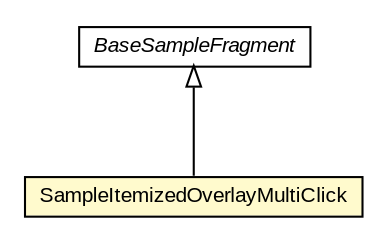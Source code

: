 #!/usr/local/bin/dot
#
# Class diagram 
# Generated by UMLGraph version R5_6-24-gf6e263 (http://www.umlgraph.org/)
#

digraph G {
	edge [fontname="arial",fontsize=10,labelfontname="arial",labelfontsize=10];
	node [fontname="arial",fontsize=10,shape=plaintext];
	nodesep=0.25;
	ranksep=0.5;
	// org.osmdroid.samplefragments.BaseSampleFragment
	c267546 [label=<<table title="org.osmdroid.samplefragments.BaseSampleFragment" border="0" cellborder="1" cellspacing="0" cellpadding="2" port="p" href="../BaseSampleFragment.html">
		<tr><td><table border="0" cellspacing="0" cellpadding="1">
<tr><td align="center" balign="center"><font face="arial italic"> BaseSampleFragment </font></td></tr>
		</table></td></tr>
		</table>>, URL="../BaseSampleFragment.html", fontname="arial", fontcolor="black", fontsize=10.0];
	// org.osmdroid.samplefragments.data.SampleItemizedOverlayMultiClick
	c267565 [label=<<table title="org.osmdroid.samplefragments.data.SampleItemizedOverlayMultiClick" border="0" cellborder="1" cellspacing="0" cellpadding="2" port="p" bgcolor="lemonChiffon" href="./SampleItemizedOverlayMultiClick.html">
		<tr><td><table border="0" cellspacing="0" cellpadding="1">
<tr><td align="center" balign="center"> SampleItemizedOverlayMultiClick </td></tr>
		</table></td></tr>
		</table>>, URL="./SampleItemizedOverlayMultiClick.html", fontname="arial", fontcolor="black", fontsize=10.0];
	//org.osmdroid.samplefragments.data.SampleItemizedOverlayMultiClick extends org.osmdroid.samplefragments.BaseSampleFragment
	c267546:p -> c267565:p [dir=back,arrowtail=empty];
}

